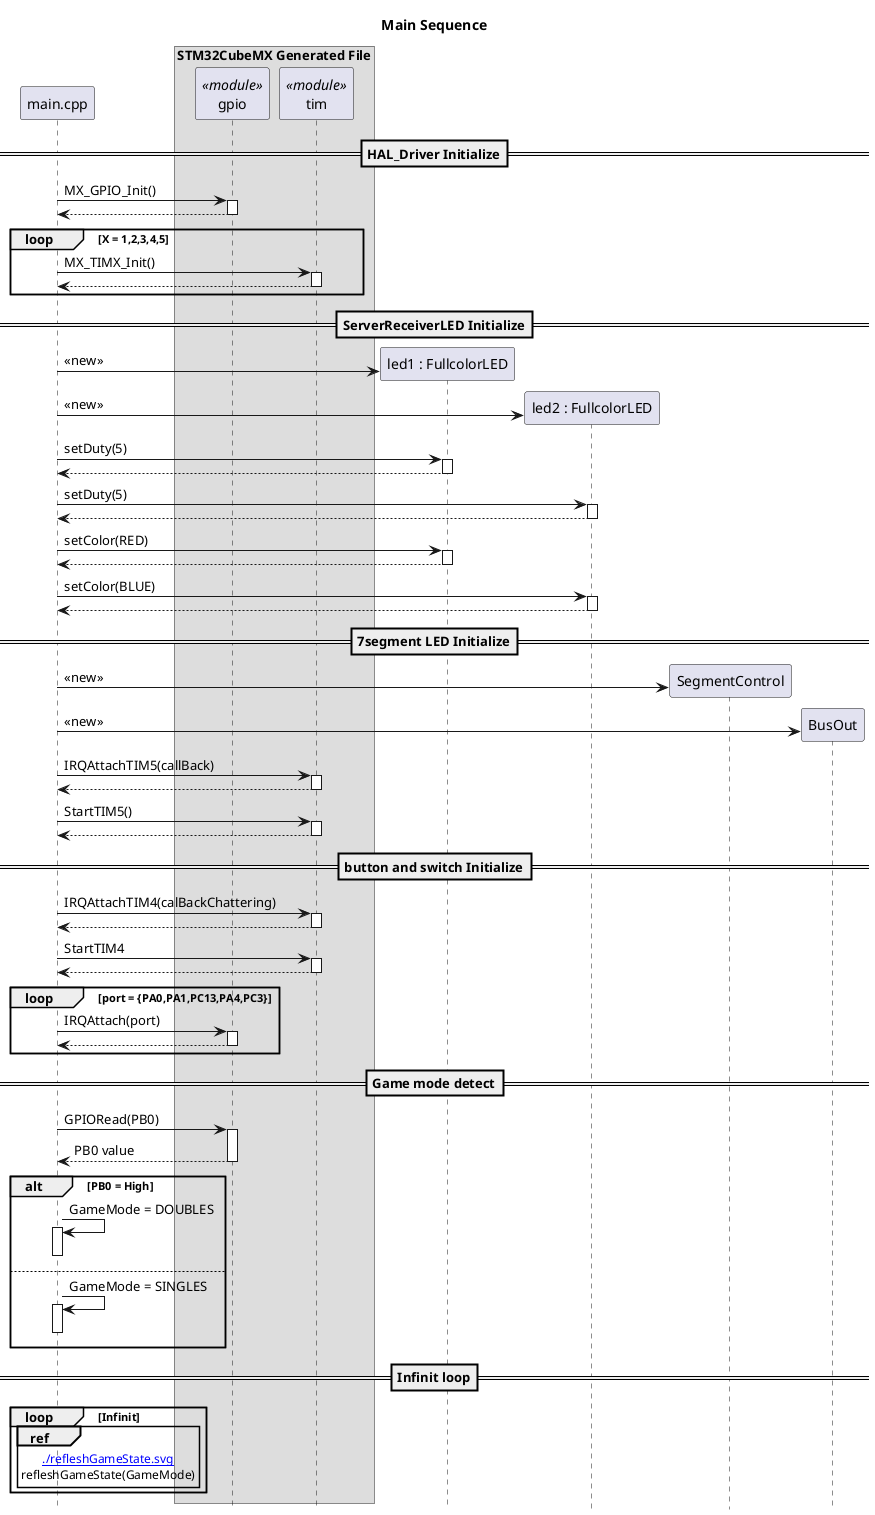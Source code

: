 @startuml

title Main Sequence

hide footbox

participant "main.cpp" as File_Main_cpp
box "STM32CubeMX Generated File"
  participant "gpio" as ModuleGPIO<<module>>
  participant "tim" as ModuleTim<<module>>
end box
participant "led1 : FullcolorLED" as objFullColorLED_led1
participant "led2 : FullcolorLED" as objFullColorLED_led2
participant "SegmentControl" as ClassSegmentControl
participant "BusOut" as ClassBusOut

==HAL_Driver Initialize==
File_Main_cpp -> ModuleGPIO : MX_GPIO_Init()
  activate ModuleGPIO
File_Main_cpp <-- ModuleGPIO
  deactivate ModuleGPIO

loop X = 1,2,3,4,5
  File_Main_cpp -> ModuleTim : MX_TIMX_Init()
    activate ModuleTim
  File_Main_cpp <-- ModuleTim
    deactivate ModuleTim
end

==ServerReceiverLED Initialize==
create objFullColorLED_led1
File_Main_cpp -> objFullColorLED_led1 : <<new>>

create objFullColorLED_led2
File_Main_cpp -> objFullColorLED_led2 : <<new>>

File_Main_cpp -> objFullColorLED_led1 : setDuty(5)
  activate objFullColorLED_led1
File_Main_cpp <-- objFullColorLED_led1
  deactivate objFullColorLED_led1

File_Main_cpp -> objFullColorLED_led2 : setDuty(5)
  activate objFullColorLED_led2
File_Main_cpp <-- objFullColorLED_led2
  deactivate objFullColorLED_led2

File_Main_cpp -> objFullColorLED_led1 : setColor(RED)
  activate objFullColorLED_led1
File_Main_cpp <-- objFullColorLED_led1
  deactivate objFullColorLED_led1

File_Main_cpp -> objFullColorLED_led2 : setColor(BLUE)
  activate objFullColorLED_led2
File_Main_cpp <-- objFullColorLED_led2
  deactivate objFullColorLED_led2

==7segment LED Initialize==
create ClassSegmentControl
File_Main_cpp -> ClassSegmentControl : <<new>>
create ClassBusOut
File_Main_cpp -> ClassBusOut : <<new>>

File_Main_cpp -> ModuleTim : IRQAttachTIM5(callBack)
  activate ModuleTim
File_Main_cpp <-- ModuleTim
  deactivate ModuleTim

File_Main_cpp -> ModuleTim : StartTIM5()
  activate ModuleTim
File_Main_cpp <-- ModuleTim
  deactivate ModuleTim

==button and switch Initialize==
File_Main_cpp -> ModuleTim : IRQAttachTIM4(calBackChattering)
  activate ModuleTim
File_Main_cpp <-- ModuleTim
  deactivate ModuleTim

File_Main_cpp -> ModuleTim : StartTIM4
  activate ModuleTim
File_Main_cpp <-- ModuleTim
  deactivate ModuleTim

loop port = {PA0,PA1,PC13,PA4,PC3}
  File_Main_cpp -> ModuleGPIO : IRQAttach(port)
    activate ModuleGPIO
  File_Main_cpp <-- ModuleGPIO
    deactivate ModuleGPIO
end

==Game mode detect==
File_Main_cpp -> ModuleGPIO : GPIORead(PB0)
  activate ModuleGPIO
File_Main_cpp <-- ModuleGPIO : PB0 value
  deactivate ModuleGPIO

alt PB0 = High
  File_Main_cpp -> File_Main_cpp : GameMode = DOUBLES
    activate File_Main_cpp
    deactivate File_Main_cpp
else
  File_Main_cpp -> File_Main_cpp : GameMode = SINGLES
    activate File_Main_cpp
    deactivate File_Main_cpp
end

==Infinit loop==
loop Infinit
  ref over File_Main_cpp
    [[./refleshGameState.svg]]
    refleshGameState(GameMode)
  end ref
end

@enduml

